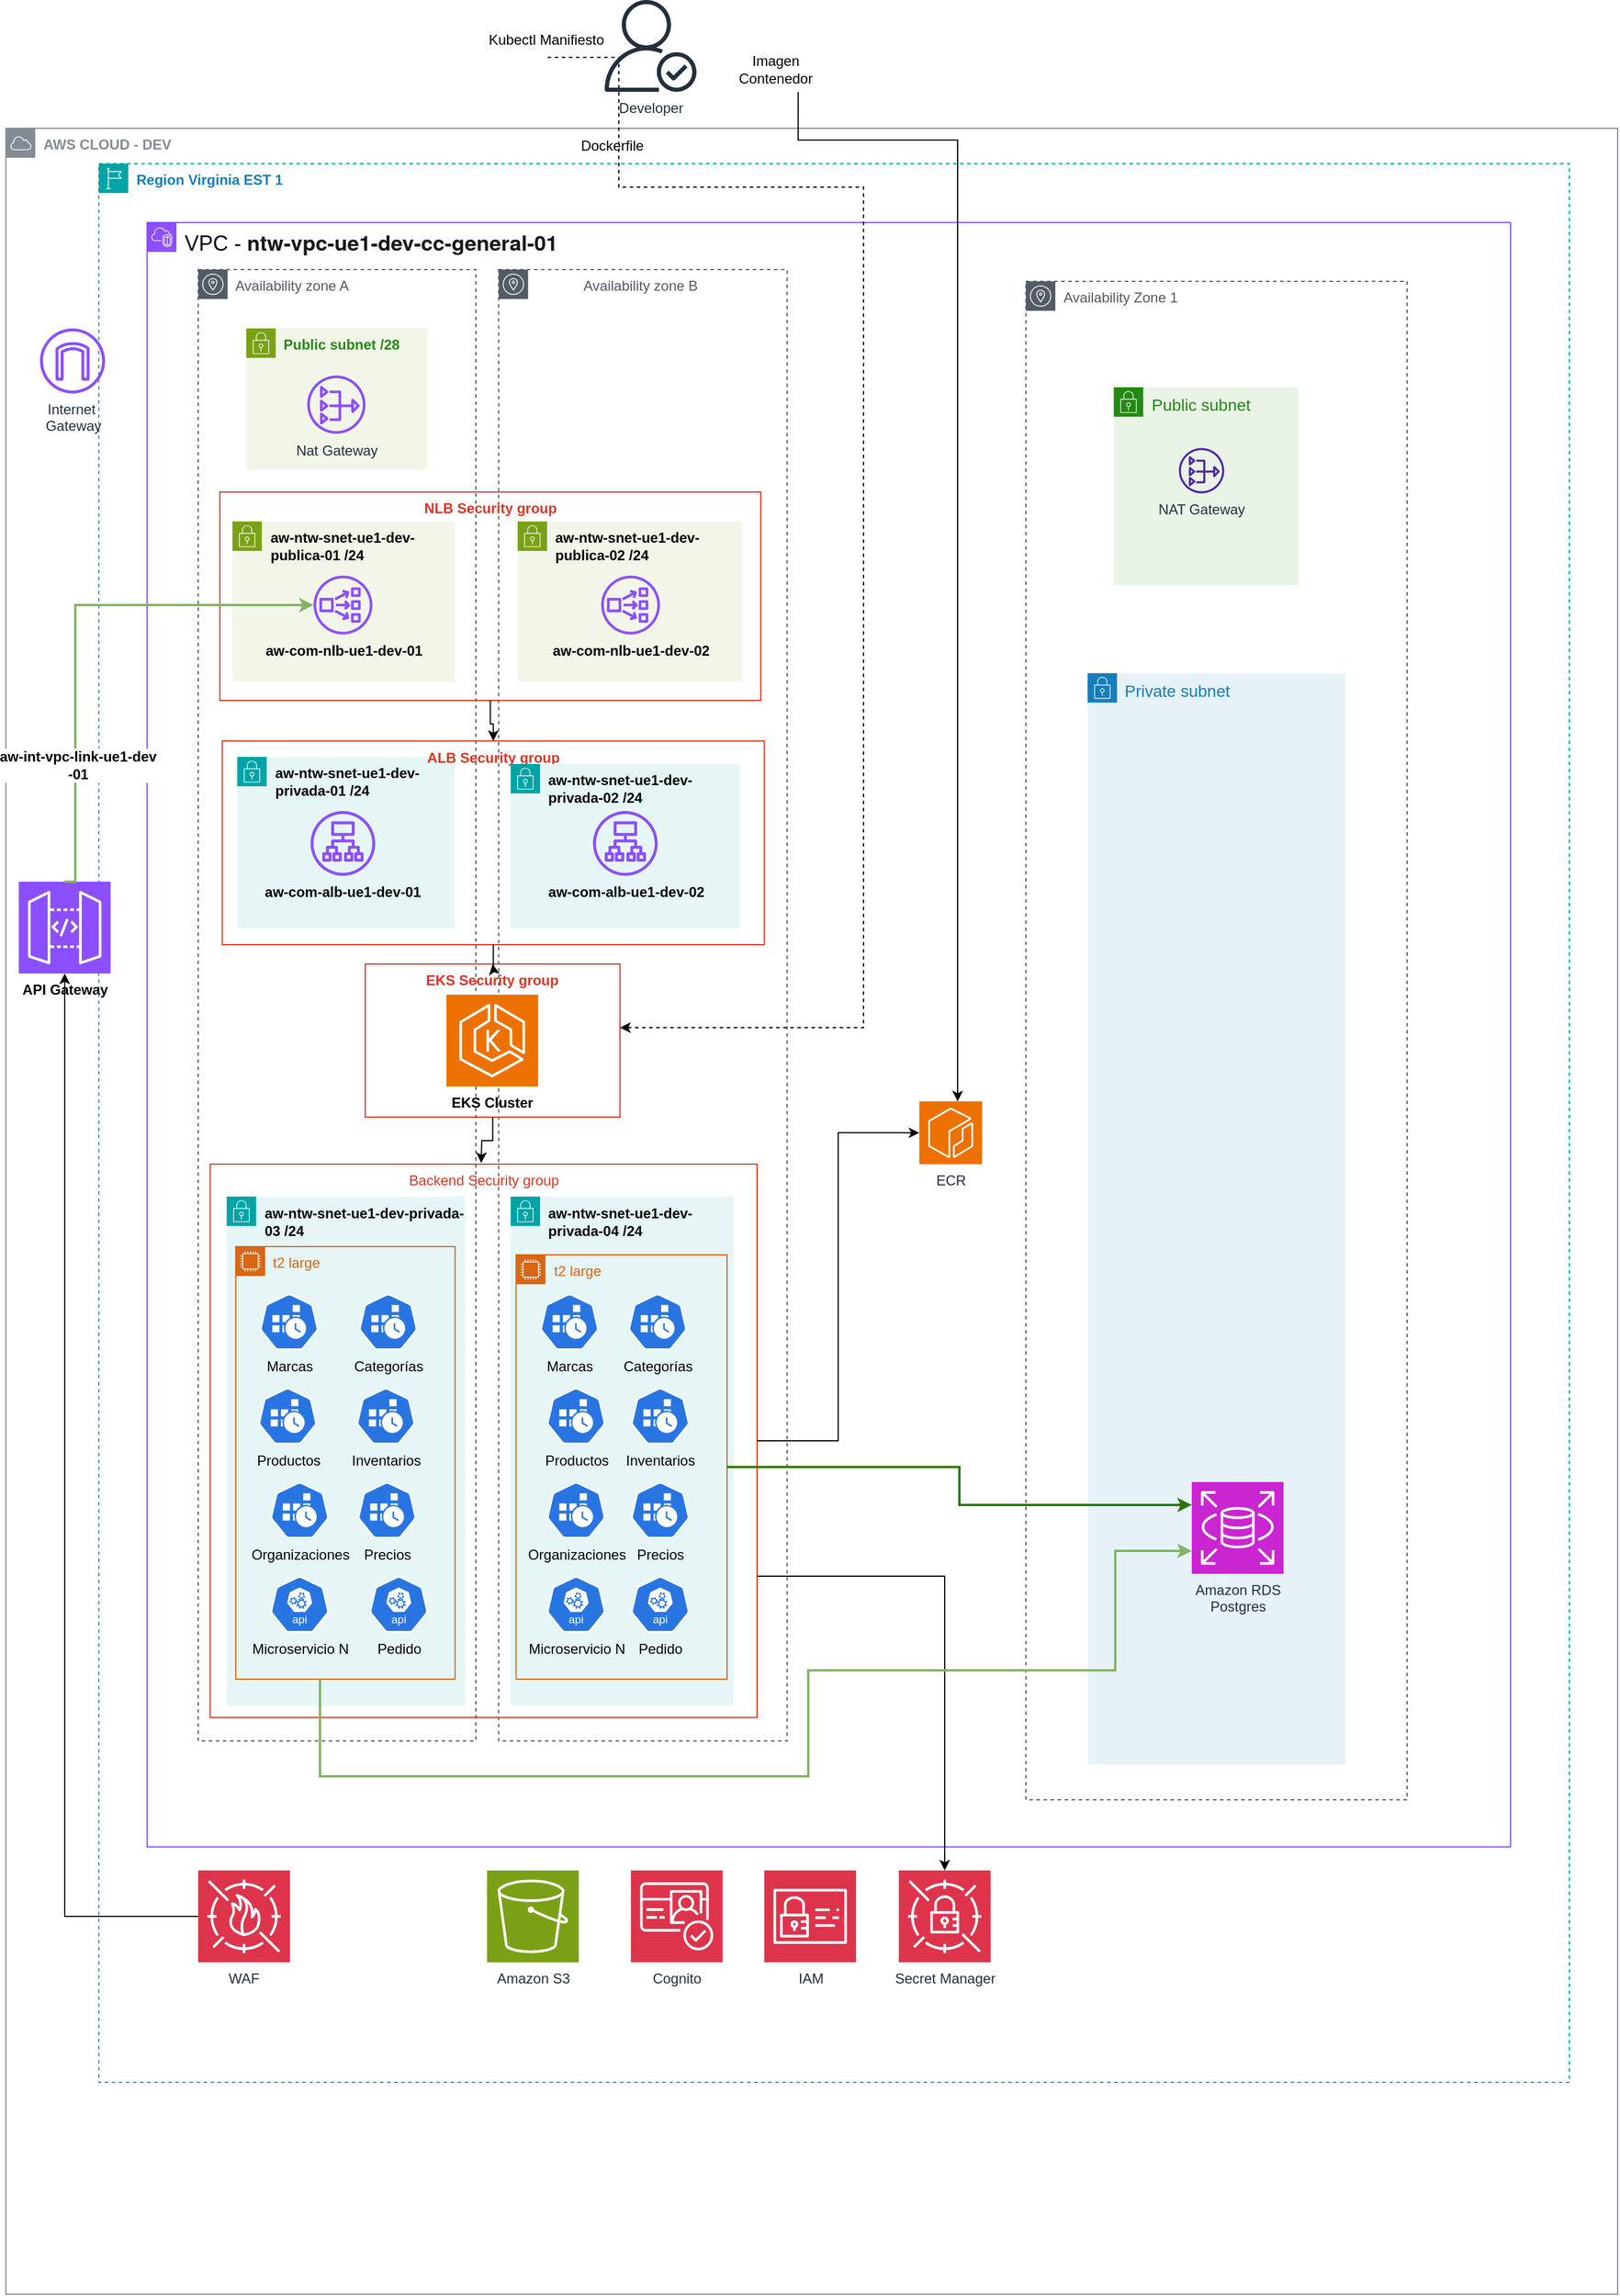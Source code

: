 <mxfile version="24.8.0">
  <diagram id="UkE1UQG2iqAKKE0j29wm" name="Arquitectura Física">
    <mxGraphModel dx="1500" dy="1915" grid="1" gridSize="10" guides="1" tooltips="1" connect="1" arrows="1" fold="1" page="1" pageScale="1" pageWidth="827" pageHeight="1169" math="0" shadow="0">
      <root>
        <mxCell id="0" />
        <mxCell id="1" parent="0" />
        <mxCell id="uCrOEKpstHE8zAgayPC8-1" value="&lt;b&gt;Region Virginia EST 1&lt;/b&gt;" style="points=[[0,0],[0.25,0],[0.5,0],[0.75,0],[1,0],[1,0.25],[1,0.5],[1,0.75],[1,1],[0.75,1],[0.5,1],[0.25,1],[0,1],[0,0.75],[0,0.5],[0,0.25]];outlineConnect=0;gradientColor=none;html=1;whiteSpace=wrap;fontSize=12;fontStyle=0;container=1;pointerEvents=0;collapsible=0;recursiveResize=0;shape=mxgraph.aws4.group;grIcon=mxgraph.aws4.group_region;strokeColor=#00A4A6;fillColor=none;verticalAlign=top;align=left;spacingLeft=30;fontColor=#147EBA;dashed=1;" parent="1" vertex="1">
          <mxGeometry x="330" y="-1030" width="1250" height="1630" as="geometry" />
        </mxCell>
        <mxCell id="uCrOEKpstHE8zAgayPC8-2" value="&lt;font style=&quot;font-size: 18px;&quot; color=&quot;#07080a&quot;&gt;VPC -&amp;nbsp;&lt;/font&gt;&lt;span style=&quot;color: rgb(22, 25, 31); font-family: &amp;quot;Amazon Ember&amp;quot;, &amp;quot;Helvetica Neue&amp;quot;, Roboto, Arial, sans-serif; font-size: 18px; font-weight: 700; background-color: rgb(255, 255, 255);&quot;&gt;ntw-vpc-ue1-dev-cc-general-01&lt;/span&gt;" style="points=[[0,0],[0.25,0],[0.5,0],[0.75,0],[1,0],[1,0.25],[1,0.5],[1,0.75],[1,1],[0.75,1],[0.5,1],[0.25,1],[0,1],[0,0.75],[0,0.5],[0,0.25]];outlineConnect=0;gradientColor=none;html=1;whiteSpace=wrap;fontSize=12;fontStyle=0;container=1;pointerEvents=0;collapsible=0;recursiveResize=0;shape=mxgraph.aws4.group;grIcon=mxgraph.aws4.group_vpc2;strokeColor=#8C4FFF;fillColor=none;verticalAlign=top;align=left;spacingLeft=30;fontColor=#AAB7B8;dashed=0;" parent="uCrOEKpstHE8zAgayPC8-1" vertex="1">
          <mxGeometry x="41" y="50" width="1159" height="1380" as="geometry" />
        </mxCell>
        <mxCell id="CYP163ZeP9WyEC6LrlQW-2" value="&lt;b&gt;AWS CLOUD - DEV&lt;/b&gt;" style="sketch=0;outlineConnect=0;gradientColor=none;html=1;whiteSpace=wrap;fontSize=12;fontStyle=0;shape=mxgraph.aws4.group;grIcon=mxgraph.aws4.group_aws_cloud;strokeColor=#858B94;fillColor=none;verticalAlign=top;align=left;spacingLeft=30;fontColor=#858B94;dashed=0;container=1;" parent="uCrOEKpstHE8zAgayPC8-2" vertex="1">
          <mxGeometry x="-120" y="-80" width="1370" height="1840" as="geometry" />
        </mxCell>
        <mxCell id="69wvX4RVdsvweTWMHlOp-2" value="Availability Zone 1" style="sketch=0;outlineConnect=0;gradientColor=none;html=1;whiteSpace=wrap;fontSize=12;fontStyle=0;shape=mxgraph.aws4.group;grIcon=mxgraph.aws4.group_availability_zone;strokeColor=#545B64;fillColor=none;verticalAlign=top;align=left;spacingLeft=30;fontColor=#545B64;dashed=1;" parent="CYP163ZeP9WyEC6LrlQW-2" vertex="1">
          <mxGeometry x="867.033" y="130" width="323.957" height="1290" as="geometry" />
        </mxCell>
        <mxCell id="CYP163ZeP9WyEC6LrlQW-34" value="Dockerfile" style="text;html=1;align=center;verticalAlign=middle;resizable=0;points=[];autosize=1;strokeColor=none;fillColor=none;" parent="CYP163ZeP9WyEC6LrlQW-2" vertex="1">
          <mxGeometry x="474.854" width="80" height="30" as="geometry" />
        </mxCell>
        <mxCell id="CYP163ZeP9WyEC6LrlQW-30" value="ECR" style="sketch=0;points=[[0,0,0],[0.25,0,0],[0.5,0,0],[0.75,0,0],[1,0,0],[0,1,0],[0.25,1,0],[0.5,1,0],[0.75,1,0],[1,1,0],[0,0.25,0],[0,0.5,0],[0,0.75,0],[1,0.25,0],[1,0.5,0],[1,0.75,0]];outlineConnect=0;fontColor=#232F3E;fillColor=#ED7100;strokeColor=#ffffff;dashed=0;verticalLabelPosition=bottom;verticalAlign=top;align=center;html=1;fontSize=12;fontStyle=0;aspect=fixed;shape=mxgraph.aws4.resourceIcon;resIcon=mxgraph.aws4.ecr;" parent="CYP163ZeP9WyEC6LrlQW-2" vertex="1">
          <mxGeometry x="776.433" y="826.634" width="53.366" height="53.366" as="geometry" />
        </mxCell>
        <mxCell id="69wvX4RVdsvweTWMHlOp-3" value="Public subnet&lt;br&gt;" style="points=[[0,0],[0.25,0],[0.5,0],[0.75,0],[1,0],[1,0.25],[1,0.5],[1,0.75],[1,1],[0.75,1],[0.5,1],[0.25,1],[0,1],[0,0.75],[0,0.5],[0,0.25]];outlineConnect=0;gradientColor=none;html=1;whiteSpace=wrap;fontSize=14;fontStyle=0;container=1;pointerEvents=0;collapsible=0;recursiveResize=0;shape=mxgraph.aws4.group;grIcon=mxgraph.aws4.group_security_group;grStroke=0;strokeColor=#248814;fillColor=#E9F3E6;verticalAlign=top;align=left;spacingLeft=30;fontColor=#248814;dashed=0;" parent="CYP163ZeP9WyEC6LrlQW-2" vertex="1">
          <mxGeometry x="941.716" y="220.001" width="156.864" height="168.146" as="geometry" />
        </mxCell>
        <mxCell id="69wvX4RVdsvweTWMHlOp-4" value="NAT Gateway" style="sketch=0;outlineConnect=0;fontColor=#232F3E;gradientColor=none;fillColor=#4D27AA;strokeColor=none;dashed=0;verticalLabelPosition=bottom;verticalAlign=top;align=center;html=1;fontSize=12;fontStyle=0;aspect=fixed;pointerEvents=1;shape=mxgraph.aws4.nat_gateway;" parent="69wvX4RVdsvweTWMHlOp-3" vertex="1">
          <mxGeometry x="55.388" y="51.609" width="38.494" height="38.494" as="geometry" />
        </mxCell>
        <mxCell id="69wvX4RVdsvweTWMHlOp-5" value="Private subnet&lt;br&gt;" style="points=[[0,0],[0.25,0],[0.5,0],[0.75,0],[1,0],[1,0.25],[1,0.5],[1,0.75],[1,1],[0.75,1],[0.5,1],[0.25,1],[0,1],[0,0.75],[0,0.5],[0,0.25]];outlineConnect=0;gradientColor=none;html=1;whiteSpace=wrap;fontSize=14;fontStyle=0;container=1;pointerEvents=0;collapsible=0;recursiveResize=0;shape=mxgraph.aws4.group;grIcon=mxgraph.aws4.group_security_group;grStroke=0;strokeColor=#147EBA;fillColor=#E6F2F8;verticalAlign=top;align=left;spacingLeft=30;fontColor=#147EBA;dashed=0;" parent="CYP163ZeP9WyEC6LrlQW-2" vertex="1">
          <mxGeometry x="919.463" y="462.83" width="219.098" height="927.17" as="geometry" />
        </mxCell>
        <mxCell id="vOKPZNvjnwIOcwHPwYaE-6" value="Amazon S3" style="sketch=0;points=[[0,0,0],[0.25,0,0],[0.5,0,0],[0.75,0,0],[1,0,0],[0,1,0],[0.25,1,0],[0.5,1,0],[0.75,1,0],[1,1,0],[0,0.25,0],[0,0.5,0],[0,0.75,0],[1,0.25,0],[1,0.5,0],[1,0.75,0]];outlineConnect=0;fontColor=#232F3E;fillColor=#7AA116;strokeColor=#ffffff;dashed=0;verticalLabelPosition=bottom;verticalAlign=top;align=center;html=1;fontSize=12;fontStyle=0;aspect=fixed;shape=mxgraph.aws4.resourceIcon;resIcon=mxgraph.aws4.s3;" vertex="1" parent="CYP163ZeP9WyEC6LrlQW-2">
          <mxGeometry x="408.996" y="1480" width="78" height="78" as="geometry" />
        </mxCell>
        <mxCell id="CYP163ZeP9WyEC6LrlQW-1" value="Availability zone A" style="sketch=0;outlineConnect=0;gradientColor=none;html=1;whiteSpace=wrap;fontSize=12;fontStyle=0;shape=mxgraph.aws4.group;grIcon=mxgraph.aws4.group_availability_zone;strokeColor=#545B64;fillColor=none;verticalAlign=top;align=left;spacingLeft=30;fontColor=#545B64;dashed=1;" parent="CYP163ZeP9WyEC6LrlQW-2" vertex="1">
          <mxGeometry x="163.46" y="120" width="235.996" height="1250" as="geometry" />
        </mxCell>
        <mxCell id="CYP163ZeP9WyEC6LrlQW-19" value="&lt;b&gt;Public subnet /28&lt;/b&gt;" style="points=[[0,0],[0.25,0],[0.5,0],[0.75,0],[1,0],[1,0.25],[1,0.5],[1,0.75],[1,1],[0.75,1],[0.5,1],[0.25,1],[0,1],[0,0.75],[0,0.5],[0,0.25]];outlineConnect=0;gradientColor=none;html=1;whiteSpace=wrap;fontSize=12;fontStyle=0;container=1;pointerEvents=0;collapsible=0;recursiveResize=0;shape=mxgraph.aws4.group;grIcon=mxgraph.aws4.group_security_group;grStroke=0;strokeColor=#7AA116;fillColor=#F2F6E8;verticalAlign=top;align=left;spacingLeft=30;fontColor=#248814;dashed=0;" parent="CYP163ZeP9WyEC6LrlQW-2" vertex="1">
          <mxGeometry x="204.325" y="170" width="154.265" height="120" as="geometry" />
        </mxCell>
        <mxCell id="CYP163ZeP9WyEC6LrlQW-20" value="Nat Gateway" style="sketch=0;outlineConnect=0;fontColor=#232F3E;gradientColor=none;fillColor=#8C4FFF;strokeColor=none;dashed=0;verticalLabelPosition=bottom;verticalAlign=top;align=center;html=1;fontSize=12;fontStyle=0;aspect=fixed;pointerEvents=1;shape=mxgraph.aws4.nat_gateway;" parent="CYP163ZeP9WyEC6LrlQW-19" vertex="1">
          <mxGeometry x="51.848" y="40" width="49.5" height="49.5" as="geometry" />
        </mxCell>
        <mxCell id="CYP163ZeP9WyEC6LrlQW-37" value="&lt;span style=&quot;font-size:9.0pt;line-height:115%;&lt;br/&gt;font-family:&amp;quot;Calibri&amp;quot;,sans-serif;mso-fareast-font-family:Calibri;color:black;&lt;br/&gt;mso-themecolor:text1;mso-ansi-language:ES-PE;mso-fareast-language:EN-US;&lt;br/&gt;mso-bidi-language:AR-SA&quot;&gt;&lt;b&gt;aw-ntw-snet-ue1-dev-publica-01 /24&lt;/b&gt;&lt;/span&gt;" style="points=[[0,0],[0.25,0],[0.5,0],[0.75,0],[1,0],[1,0.25],[1,0.5],[1,0.75],[1,1],[0.75,1],[0.5,1],[0.25,1],[0,1],[0,0.75],[0,0.5],[0,0.25]];outlineConnect=0;gradientColor=none;html=1;whiteSpace=wrap;fontSize=12;fontStyle=0;container=1;pointerEvents=0;collapsible=0;recursiveResize=0;shape=mxgraph.aws4.group;grIcon=mxgraph.aws4.group_security_group;grStroke=0;strokeColor=#7AA116;fillColor=#F2F6E8;verticalAlign=top;align=left;spacingLeft=30;fontColor=#248814;dashed=0;" parent="CYP163ZeP9WyEC6LrlQW-2" vertex="1">
          <mxGeometry x="192.576" y="334" width="189.001" height="136" as="geometry" />
        </mxCell>
        <mxCell id="CYP163ZeP9WyEC6LrlQW-38" value="&lt;span style=&quot;font-size:9.0pt;line-height:115%;&lt;br/&gt;font-family:&amp;quot;Calibri&amp;quot;,sans-serif;mso-fareast-font-family:Calibri;color:black;&lt;br/&gt;mso-themecolor:text1;mso-ansi-language:ES-PE;mso-fareast-language:EN-US;&lt;br/&gt;mso-bidi-language:AR-SA&quot;&gt;&lt;b&gt;aw-com-nlb-ue1-dev-&lt;/b&gt;&lt;/span&gt;&lt;b style=&quot;color: black; font-size: 9pt; background-color: initial;&quot;&gt;01&lt;/b&gt;" style="sketch=0;outlineConnect=0;fontColor=#232F3E;gradientColor=none;fillColor=#8C4FFF;strokeColor=none;dashed=0;verticalLabelPosition=bottom;verticalAlign=top;align=center;html=1;fontSize=12;fontStyle=0;aspect=fixed;pointerEvents=1;shape=mxgraph.aws4.network_load_balancer;" parent="CYP163ZeP9WyEC6LrlQW-37" vertex="1">
          <mxGeometry x="68.96" y="46" width="50" height="50" as="geometry" />
        </mxCell>
        <mxCell id="CYP163ZeP9WyEC6LrlQW-9" value="&lt;span style=&quot;font-size:9.0pt;line-height:115%;&lt;br/&gt;font-family:&amp;quot;Calibri&amp;quot;,sans-serif;mso-fareast-font-family:Calibri;color:black;&lt;br/&gt;mso-themecolor:text1;mso-ansi-language:ES-PE;mso-fareast-language:EN-US;&lt;br/&gt;mso-bidi-language:AR-SA&quot;&gt;&lt;b&gt;aw-ntw-snet-ue1-dev-privada-01 /24&lt;/b&gt;&lt;/span&gt;" style="points=[[0,0],[0.25,0],[0.5,0],[0.75,0],[1,0],[1,0.25],[1,0.5],[1,0.75],[1,1],[0.75,1],[0.5,1],[0.25,1],[0,1],[0,0.75],[0,0.5],[0,0.25]];outlineConnect=0;gradientColor=none;html=1;whiteSpace=wrap;fontSize=12;fontStyle=0;container=1;pointerEvents=0;collapsible=0;recursiveResize=0;shape=mxgraph.aws4.group;grIcon=mxgraph.aws4.group_security_group;grStroke=0;strokeColor=#00A4A6;fillColor=#E6F6F7;verticalAlign=top;align=left;spacingLeft=30;fontColor=#147EBA;dashed=0;" parent="CYP163ZeP9WyEC6LrlQW-2" vertex="1">
          <mxGeometry x="196.663" y="534" width="184.914" height="146" as="geometry" />
        </mxCell>
        <mxCell id="CYP163ZeP9WyEC6LrlQW-43" value="&lt;span style=&quot;font-size:9.0pt;line-height:115%;&lt;br/&gt;font-family:&amp;quot;Calibri&amp;quot;,sans-serif;mso-fareast-font-family:Calibri;color:black;&lt;br/&gt;mso-themecolor:text1;mso-ansi-language:ES-PE;mso-fareast-language:EN-US;&lt;br/&gt;mso-bidi-language:AR-SA&quot;&gt;&lt;b&gt;aw-com-alb-ue1-dev-&lt;/b&gt;&lt;/span&gt;&lt;b style=&quot;color: black; font-size: 9pt; background-color: initial;&quot;&gt;01&lt;/b&gt;" style="sketch=0;outlineConnect=0;fontColor=#232F3E;gradientColor=none;fillColor=#8C4FFF;strokeColor=none;dashed=0;verticalLabelPosition=bottom;verticalAlign=top;align=center;html=1;fontSize=12;fontStyle=0;aspect=fixed;pointerEvents=1;shape=mxgraph.aws4.application_load_balancer;" parent="CYP163ZeP9WyEC6LrlQW-9" vertex="1">
          <mxGeometry x="62.319" y="46" width="55" height="55" as="geometry" />
        </mxCell>
        <mxCell id="CYP163ZeP9WyEC6LrlQW-5" value="&lt;blockquote style=&quot;margin: 0 0 0 40px; border: none; padding: 0px;&quot;&gt;Availability zone B&lt;/blockquote&gt;" style="sketch=0;outlineConnect=0;gradientColor=none;html=1;whiteSpace=wrap;fontSize=12;fontStyle=0;shape=mxgraph.aws4.group;grIcon=mxgraph.aws4.group_availability_zone;strokeColor=#545B64;fillColor=none;verticalAlign=top;align=left;spacingLeft=30;fontColor=#545B64;dashed=1;" parent="CYP163ZeP9WyEC6LrlQW-2" vertex="1">
          <mxGeometry x="418.867" y="120" width="245.19" height="1250" as="geometry" />
        </mxCell>
        <mxCell id="CYP163ZeP9WyEC6LrlQW-45" value="&lt;b&gt;NLB&lt;span style=&quot;color: rgba(0, 0, 0, 0); font-family: monospace; font-size: 0px; text-align: start; text-wrap: nowrap;&quot;&gt;%3CmxGraphModel%3E%3Croot%3E%3CmxCell%20id%3D%220%22%2F%3E%3CmxCell%20id%3D%221%22%20parent%3D%220%22%2F%3E%3CmxCell%20id%3D%222%22%20value%3D%22EKS%20Security%20group%22%20style%3D%22fillColor%3Dnone%3BstrokeColor%3D%23DD3522%3BverticalAlign%3Dtop%3BfontStyle%3D0%3BfontColor%3D%23DD3522%3BwhiteSpace%3Dwrap%3Bhtml%3D1%3B%22%20vertex%3D%221%22%20parent%3D%221%22%3E%3CmxGeometry%20x%3D%22370%22%20width%3D%22150%22%20height%3D%22120%22%20as%3D%22geometry%22%2F%3E%3C%2FmxCell%3E%3C%2Froot%3E%3C%2FmxGraphModel%3E&lt;/span&gt;&amp;nbsp;Security group&lt;/b&gt;" style="fillColor=none;strokeColor=#DD3522;verticalAlign=top;fontStyle=0;fontColor=#DD3522;whiteSpace=wrap;html=1;" parent="CYP163ZeP9WyEC6LrlQW-2" vertex="1">
          <mxGeometry x="181.893" y="309" width="459.732" height="177" as="geometry" />
        </mxCell>
        <mxCell id="CYP163ZeP9WyEC6LrlQW-42" value="&lt;b&gt;ALB&lt;span style=&quot;color: rgba(0, 0, 0, 0); font-family: monospace; font-size: 0px; text-align: start; text-wrap: nowrap;&quot;&gt;%3CmxGraphModel%3E%3Croot%3E%3CmxCell%20id%3D%220%22%2F%3E%3CmxCell%20id%3D%221%22%20parent%3D%220%22%2F%3E%3CmxCell%20id%3D%222%22%20value%3D%22EKS%20Security%20group%22%20style%3D%22fillColor%3Dnone%3BstrokeColor%3D%23DD3522%3BverticalAlign%3Dtop%3BfontStyle%3D0%3BfontColor%3D%23DD3522%3BwhiteSpace%3Dwrap%3Bhtml%3D1%3B%22%20vertex%3D%221%22%20parent%3D%221%22%3E%3CmxGeometry%20x%3D%22370%22%20width%3D%22150%22%20height%3D%22120%22%20as%3D%22geometry%22%2F%3E%3C%2FmxCell%3E%3C%2Froot%3E%3C%2FmxGraphModel%3E&lt;/span&gt;&amp;nbsp;Security group&lt;/b&gt;" style="fillColor=none;strokeColor=#DD3522;verticalAlign=top;fontStyle=0;fontColor=#DD3522;whiteSpace=wrap;html=1;" parent="CYP163ZeP9WyEC6LrlQW-2" vertex="1">
          <mxGeometry x="183.893" y="520.5" width="460.753" height="173" as="geometry" />
        </mxCell>
        <mxCell id="CYP163ZeP9WyEC6LrlQW-44" style="edgeStyle=orthogonalEdgeStyle;rounded=0;orthogonalLoop=1;jettySize=auto;html=1;" parent="CYP163ZeP9WyEC6LrlQW-2" source="CYP163ZeP9WyEC6LrlQW-45" target="CYP163ZeP9WyEC6LrlQW-42" edge="1">
          <mxGeometry relative="1" as="geometry" />
        </mxCell>
        <mxCell id="CYP163ZeP9WyEC6LrlQW-15" value="&lt;b&gt;EKS Security group&lt;/b&gt;" style="fillColor=none;strokeColor=#DD3522;verticalAlign=top;fontStyle=0;fontColor=#DD3522;whiteSpace=wrap;html=1;" parent="CYP163ZeP9WyEC6LrlQW-2" vertex="1">
          <mxGeometry x="305.466" y="710" width="216.585" height="130" as="geometry" />
        </mxCell>
        <mxCell id="valz-TuvKTgNsSRrvPUu-4" style="edgeStyle=orthogonalEdgeStyle;rounded=0;orthogonalLoop=1;jettySize=auto;html=1;entryX=0.5;entryY=0;entryDx=0;entryDy=0;" parent="CYP163ZeP9WyEC6LrlQW-2" source="CYP163ZeP9WyEC6LrlQW-42" target="CYP163ZeP9WyEC6LrlQW-15" edge="1">
          <mxGeometry relative="1" as="geometry" />
        </mxCell>
        <mxCell id="cNjVSuHbAjU74cdwn7jU-18" value="&lt;font color=&quot;#000000&quot;&gt;&lt;b&gt;EKS Cluster&lt;/b&gt;&lt;/font&gt;" style="sketch=0;points=[[0,0,0],[0.25,0,0],[0.5,0,0],[0.75,0,0],[1,0,0],[0,1,0],[0.25,1,0],[0.5,1,0],[0.75,1,0],[1,1,0],[0,0.25,0],[0,0.5,0],[0,0.75,0],[1,0.25,0],[1,0.5,0],[1,0.75,0]];outlineConnect=0;fontColor=#232F3E;fillColor=#ED7100;strokeColor=#ffffff;dashed=0;verticalLabelPosition=bottom;verticalAlign=top;align=center;html=1;fontSize=12;fontStyle=0;aspect=fixed;shape=mxgraph.aws4.resourceIcon;resIcon=mxgraph.aws4.eks;" parent="CYP163ZeP9WyEC6LrlQW-2" vertex="1">
          <mxGeometry x="374.426" y="736" width="78" height="78" as="geometry" />
        </mxCell>
        <mxCell id="vOKPZNvjnwIOcwHPwYaE-14" style="edgeStyle=orthogonalEdgeStyle;rounded=0;orthogonalLoop=1;jettySize=auto;html=1;" edge="1" parent="CYP163ZeP9WyEC6LrlQW-2" source="CYP163ZeP9WyEC6LrlQW-33" target="vOKPZNvjnwIOcwHPwYaE-11">
          <mxGeometry relative="1" as="geometry">
            <Array as="points">
              <mxPoint x="798" y="1230" />
            </Array>
          </mxGeometry>
        </mxCell>
        <mxCell id="CYP163ZeP9WyEC6LrlQW-33" value="Backend Security group" style="fillColor=none;strokeColor=#DD3522;verticalAlign=top;fontStyle=0;fontColor=#DD3522;whiteSpace=wrap;html=1;" parent="CYP163ZeP9WyEC6LrlQW-2" vertex="1">
          <mxGeometry x="173.676" y="880" width="464.84" height="470" as="geometry" />
        </mxCell>
        <mxCell id="CYP163ZeP9WyEC6LrlQW-6" value="&lt;span style=&quot;font-size:9.0pt;line-height:115%;&lt;br/&gt;font-family:&amp;quot;Calibri&amp;quot;,sans-serif;mso-fareast-font-family:Calibri;color:black;&lt;br/&gt;mso-themecolor:text1;mso-ansi-language:ES-PE;mso-fareast-language:EN-US;&lt;br/&gt;mso-bidi-language:AR-SA&quot;&gt;&lt;b&gt;aw-ntw-snet-ue1-dev-&lt;/b&gt;&lt;/span&gt;&lt;div&gt;&lt;span style=&quot;font-size:9.0pt;line-height:115%;&lt;br/&gt;font-family:&amp;quot;Calibri&amp;quot;,sans-serif;mso-fareast-font-family:Calibri;color:black;&lt;br/&gt;mso-themecolor:text1;mso-ansi-language:ES-PE;mso-fareast-language:EN-US;&lt;br/&gt;mso-bidi-language:AR-SA&quot;&gt;&lt;b&gt;privada-04 /24&lt;/b&gt;&lt;/span&gt;&lt;/div&gt;" style="points=[[0,0],[0.25,0],[0.5,0],[0.75,0],[1,0],[1,0.25],[1,0.5],[1,0.75],[1,1],[0.75,1],[0.5,1],[0.25,1],[0,1],[0,0.75],[0,0.5],[0,0.25]];outlineConnect=0;gradientColor=none;html=1;whiteSpace=wrap;fontSize=12;fontStyle=0;container=1;pointerEvents=0;collapsible=0;recursiveResize=0;shape=mxgraph.aws4.group;grIcon=mxgraph.aws4.group_security_group;grStroke=0;strokeColor=#00A4A6;fillColor=#E6F6F7;verticalAlign=top;align=left;spacingLeft=30;fontColor=#147EBA;dashed=0;" parent="CYP163ZeP9WyEC6LrlQW-2" vertex="1">
          <mxGeometry x="429.083" y="907.5" width="189.512" height="432.5" as="geometry" />
        </mxCell>
        <mxCell id="CYP163ZeP9WyEC6LrlQW-50" value="t2 large" style="points=[[0,0],[0.25,0],[0.5,0],[0.75,0],[1,0],[1,0.25],[1,0.5],[1,0.75],[1,1],[0.75,1],[0.5,1],[0.25,1],[0,1],[0,0.75],[0,0.5],[0,0.25]];outlineConnect=0;gradientColor=none;html=1;whiteSpace=wrap;fontSize=12;fontStyle=0;container=1;pointerEvents=0;collapsible=0;recursiveResize=0;shape=mxgraph.aws4.group;grIcon=mxgraph.aws4.group_ec2_instance_contents;strokeColor=#D86613;fillColor=none;verticalAlign=top;align=left;spacingLeft=30;fontColor=#D86613;dashed=0;" parent="CYP163ZeP9WyEC6LrlQW-6" vertex="1">
          <mxGeometry x="4.597" y="49.5" width="179.295" height="360.5" as="geometry" />
        </mxCell>
        <mxCell id="cNjVSuHbAjU74cdwn7jU-10" value="Productos" style="aspect=fixed;sketch=0;html=1;dashed=0;whitespace=wrap;verticalLabelPosition=bottom;verticalAlign=top;fillColor=#2875E2;strokeColor=#ffffff;points=[[0.005,0.63,0],[0.1,0.2,0],[0.9,0.2,0],[0.5,0,0],[0.995,0.63,0],[0.72,0.99,0],[0.5,1,0],[0.28,0.99,0]];shape=mxgraph.kubernetes.icon2;prIcon=cronjob" parent="CYP163ZeP9WyEC6LrlQW-50" vertex="1">
          <mxGeometry x="26.051" y="113" width="50" height="48" as="geometry" />
        </mxCell>
        <mxCell id="cNjVSuHbAjU74cdwn7jU-8" value="Marcas" style="aspect=fixed;sketch=0;html=1;dashed=0;whitespace=wrap;verticalLabelPosition=bottom;verticalAlign=top;fillColor=#2875E2;strokeColor=#ffffff;points=[[0.005,0.63,0],[0.1,0.2,0],[0.9,0.2,0],[0.5,0,0],[0.995,0.63,0],[0.72,0.99,0],[0.5,1,0],[0.28,0.99,0]];shape=mxgraph.kubernetes.icon2;prIcon=cronjob" parent="CYP163ZeP9WyEC6LrlQW-50" vertex="1">
          <mxGeometry x="20.433" y="33" width="50" height="48" as="geometry" />
        </mxCell>
        <mxCell id="cNjVSuHbAjU74cdwn7jU-16" value="Microservicio N" style="aspect=fixed;sketch=0;html=1;dashed=0;whitespace=wrap;verticalLabelPosition=bottom;verticalAlign=top;fillColor=#2875E2;strokeColor=#ffffff;points=[[0.005,0.63,0],[0.1,0.2,0],[0.9,0.2,0],[0.5,0,0],[0.995,0.63,0],[0.72,0.99,0],[0.5,1,0],[0.28,0.99,0]];shape=mxgraph.kubernetes.icon2;kubernetesLabel=1;prIcon=api" parent="CYP163ZeP9WyEC6LrlQW-50" vertex="1">
          <mxGeometry x="26.051" y="273" width="50" height="48" as="geometry" />
        </mxCell>
        <mxCell id="cNjVSuHbAjU74cdwn7jU-13" value="Precios" style="aspect=fixed;sketch=0;html=1;dashed=0;whitespace=wrap;verticalLabelPosition=bottom;verticalAlign=top;fillColor=#2875E2;strokeColor=#ffffff;points=[[0.005,0.63,0],[0.1,0.2,0],[0.9,0.2,0],[0.5,0,0],[0.995,0.63,0],[0.72,0.99,0],[0.5,1,0],[0.28,0.99,0]];shape=mxgraph.kubernetes.icon2;prIcon=cronjob" parent="CYP163ZeP9WyEC6LrlQW-50" vertex="1">
          <mxGeometry x="97.565" y="193" width="50" height="48" as="geometry" />
        </mxCell>
        <mxCell id="cNjVSuHbAjU74cdwn7jU-11" value="Inventarios" style="aspect=fixed;sketch=0;html=1;dashed=0;whitespace=wrap;verticalLabelPosition=bottom;verticalAlign=top;fillColor=#2875E2;strokeColor=#ffffff;points=[[0.005,0.63,0],[0.1,0.2,0],[0.9,0.2,0],[0.5,0,0],[0.995,0.63,0],[0.72,0.99,0],[0.5,1,0],[0.28,0.99,0]];shape=mxgraph.kubernetes.icon2;prIcon=cronjob" parent="CYP163ZeP9WyEC6LrlQW-50" vertex="1">
          <mxGeometry x="97.565" y="113" width="50" height="48" as="geometry" />
        </mxCell>
        <mxCell id="CYP163ZeP9WyEC6LrlQW-51" style="edgeStyle=orthogonalEdgeStyle;rounded=0;orthogonalLoop=1;jettySize=auto;html=1;entryX=0;entryY=0.25;entryDx=0;entryDy=0;entryPerimeter=0;fillColor=#60a917;strokeColor=#2D7600;strokeWidth=2;" parent="CYP163ZeP9WyEC6LrlQW-2" source="CYP163ZeP9WyEC6LrlQW-50" target="vOKPZNvjnwIOcwHPwYaE-10" edge="1">
          <mxGeometry relative="1" as="geometry">
            <mxPoint x="1028.436" y="1176.639" as="targetPoint" />
          </mxGeometry>
        </mxCell>
        <mxCell id="CYP163ZeP9WyEC6LrlQW-10" value="&lt;span style=&quot;font-size:9.0pt;line-height:115%;&lt;br/&gt;font-family:&amp;quot;Calibri&amp;quot;,sans-serif;mso-fareast-font-family:Calibri;color:black;&lt;br/&gt;mso-themecolor:text1;mso-ansi-language:ES-PE;mso-fareast-language:EN-US;&lt;br/&gt;mso-bidi-language:AR-SA&quot;&gt;&lt;b&gt;aw-ntw-snet-ue1-dev-&lt;/b&gt;&lt;/span&gt;&lt;b style=&quot;color: black; font-size: 9pt; background-color: initial;&quot;&gt;privada-02 /24&lt;/b&gt;" style="points=[[0,0],[0.25,0],[0.5,0],[0.75,0],[1,0],[1,0.25],[1,0.5],[1,0.75],[1,1],[0.75,1],[0.5,1],[0.25,1],[0,1],[0,0.75],[0,0.5],[0,0.25]];outlineConnect=0;gradientColor=none;html=1;whiteSpace=wrap;fontSize=12;fontStyle=0;container=1;pointerEvents=0;collapsible=0;recursiveResize=0;shape=mxgraph.aws4.group;grIcon=mxgraph.aws4.group_security_group;grStroke=0;strokeColor=#00A4A6;fillColor=#E6F6F7;verticalAlign=top;align=left;spacingLeft=30;fontColor=#147EBA;dashed=0;" parent="CYP163ZeP9WyEC6LrlQW-2" vertex="1">
          <mxGeometry x="429.083" y="540" width="195.13" height="140" as="geometry" />
        </mxCell>
        <mxCell id="CYP163ZeP9WyEC6LrlQW-11" value="&lt;span style=&quot;font-size:9.0pt;line-height:115%;&lt;br/&gt;font-family:&amp;quot;Calibri&amp;quot;,sans-serif;mso-fareast-font-family:Calibri;color:black;&lt;br/&gt;mso-themecolor:text1;mso-ansi-language:ES-PE;mso-fareast-language:EN-US;&lt;br/&gt;mso-bidi-language:AR-SA&quot;&gt;&lt;b&gt;aw-com-alb-ue1-dev-&lt;/b&gt;&lt;/span&gt;&lt;b style=&quot;color: black; font-size: 9pt; background-color: initial;&quot;&gt;02&lt;/b&gt;" style="sketch=0;outlineConnect=0;fontColor=#232F3E;gradientColor=none;fillColor=#8C4FFF;strokeColor=none;dashed=0;verticalLabelPosition=bottom;verticalAlign=top;align=center;html=1;fontSize=12;fontStyle=0;aspect=fixed;pointerEvents=1;shape=mxgraph.aws4.application_load_balancer;" parent="CYP163ZeP9WyEC6LrlQW-10" vertex="1">
          <mxGeometry x="69.981" y="40" width="55" height="55" as="geometry" />
        </mxCell>
        <mxCell id="CYP163ZeP9WyEC6LrlQW-7" value="&lt;span style=&quot;font-size:9.0pt;line-height:115%;&lt;br/&gt;font-family:&amp;quot;Calibri&amp;quot;,sans-serif;mso-fareast-font-family:Calibri;color:black;&lt;br/&gt;mso-themecolor:text1;mso-ansi-language:ES-PE;mso-fareast-language:EN-US;&lt;br/&gt;mso-bidi-language:AR-SA&quot;&gt;&lt;b&gt;aw-ntw-snet-ue1-dev-privada-03 /24&lt;/b&gt;&lt;/span&gt;" style="points=[[0,0],[0.25,0],[0.5,0],[0.75,0],[1,0],[1,0.25],[1,0.5],[1,0.75],[1,1],[0.75,1],[0.5,1],[0.25,1],[0,1],[0,0.75],[0,0.5],[0,0.25]];outlineConnect=0;gradientColor=none;html=1;whiteSpace=wrap;fontSize=12;fontStyle=0;container=1;pointerEvents=0;collapsible=0;recursiveResize=0;shape=mxgraph.aws4.group;grIcon=mxgraph.aws4.group_security_group;grStroke=0;strokeColor=#00A4A6;fillColor=#E6F6F7;verticalAlign=top;align=left;spacingLeft=30;fontColor=#147EBA;dashed=0;" parent="CYP163ZeP9WyEC6LrlQW-2" vertex="1">
          <mxGeometry x="187.724" y="907.5" width="202.793" height="432.5" as="geometry" />
        </mxCell>
        <mxCell id="CYP163ZeP9WyEC6LrlQW-48" value="t2 large" style="points=[[0,0],[0.25,0],[0.5,0],[0.75,0],[1,0],[1,0.25],[1,0.5],[1,0.75],[1,1],[0.75,1],[0.5,1],[0.25,1],[0,1],[0,0.75],[0,0.5],[0,0.25]];outlineConnect=0;gradientColor=none;html=1;whiteSpace=wrap;fontSize=12;fontStyle=0;container=1;pointerEvents=0;collapsible=0;recursiveResize=0;shape=mxgraph.aws4.group;grIcon=mxgraph.aws4.group_ec2_instance_contents;strokeColor=#D86613;fillColor=none;verticalAlign=top;align=left;spacingLeft=30;fontColor=#D86613;dashed=0;" parent="CYP163ZeP9WyEC6LrlQW-7" vertex="1">
          <mxGeometry x="7.662" y="42.5" width="186.447" height="367.5" as="geometry" />
        </mxCell>
        <mxCell id="nP1-iYINoEL8FzSV_rnv-1" value="Marcas" style="aspect=fixed;sketch=0;html=1;dashed=0;whitespace=wrap;verticalLabelPosition=bottom;verticalAlign=top;fillColor=#2875E2;strokeColor=#ffffff;points=[[0.005,0.63,0],[0.1,0.2,0],[0.9,0.2,0],[0.5,0,0],[0.995,0.63,0],[0.72,0.99,0],[0.5,1,0],[0.28,0.99,0]];shape=mxgraph.kubernetes.icon2;prIcon=cronjob" parent="CYP163ZeP9WyEC6LrlQW-48" vertex="1">
          <mxGeometry x="20.433" y="40" width="50" height="48" as="geometry" />
        </mxCell>
        <mxCell id="7AkBpam9cAHpFCTGfjyZ-6" value="Organizaciones" style="aspect=fixed;sketch=0;html=1;dashed=0;whitespace=wrap;verticalLabelPosition=bottom;verticalAlign=top;fillColor=#2875E2;strokeColor=#ffffff;points=[[0.005,0.63,0],[0.1,0.2,0],[0.9,0.2,0],[0.5,0,0],[0.995,0.63,0],[0.72,0.99,0],[0.5,1,0],[0.28,0.99,0]];shape=mxgraph.kubernetes.icon2;prIcon=cronjob" parent="CYP163ZeP9WyEC6LrlQW-48" vertex="1">
          <mxGeometry x="29.372" y="200" width="50" height="48" as="geometry" />
        </mxCell>
        <mxCell id="cNjVSuHbAjU74cdwn7jU-1" value="Microservicio N" style="aspect=fixed;sketch=0;html=1;dashed=0;whitespace=wrap;verticalLabelPosition=bottom;verticalAlign=top;fillColor=#2875E2;strokeColor=#ffffff;points=[[0.005,0.63,0],[0.1,0.2,0],[0.9,0.2,0],[0.5,0,0],[0.995,0.63,0],[0.72,0.99,0],[0.5,1,0],[0.28,0.99,0]];shape=mxgraph.kubernetes.icon2;kubernetesLabel=1;prIcon=api" parent="CYP163ZeP9WyEC6LrlQW-48" vertex="1">
          <mxGeometry x="29.372" y="280" width="50" height="48" as="geometry" />
        </mxCell>
        <mxCell id="7AkBpam9cAHpFCTGfjyZ-4" value="Precios" style="aspect=fixed;sketch=0;html=1;dashed=0;whitespace=wrap;verticalLabelPosition=bottom;verticalAlign=top;fillColor=#2875E2;strokeColor=#ffffff;points=[[0.005,0.63,0],[0.1,0.2,0],[0.9,0.2,0],[0.5,0,0],[0.995,0.63,0],[0.72,0.99,0],[0.5,1,0],[0.28,0.99,0]];shape=mxgraph.kubernetes.icon2;prIcon=cronjob" parent="CYP163ZeP9WyEC6LrlQW-48" vertex="1">
          <mxGeometry x="103.609" y="200" width="50" height="48" as="geometry" />
        </mxCell>
        <mxCell id="cNjVSuHbAjU74cdwn7jU-2" value="Pedido" style="aspect=fixed;sketch=0;html=1;dashed=0;whitespace=wrap;verticalLabelPosition=bottom;verticalAlign=top;fillColor=#2875E2;strokeColor=#ffffff;points=[[0.005,0.63,0],[0.1,0.2,0],[0.9,0.2,0],[0.5,0,0],[0.995,0.63,0],[0.72,0.99,0],[0.5,1,0],[0.28,0.99,0]];shape=mxgraph.kubernetes.icon2;kubernetesLabel=1;prIcon=api" parent="CYP163ZeP9WyEC6LrlQW-48" vertex="1">
          <mxGeometry x="113.609" y="280" width="50" height="48" as="geometry" />
        </mxCell>
        <mxCell id="CYP163ZeP9WyEC6LrlQW-29" style="edgeStyle=orthogonalEdgeStyle;rounded=0;orthogonalLoop=1;jettySize=auto;html=1;fillColor=#d5e8d4;strokeColor=#82b366;strokeWidth=2;entryX=0;entryY=0.75;entryDx=0;entryDy=0;entryPerimeter=0;" parent="CYP163ZeP9WyEC6LrlQW-2" source="CYP163ZeP9WyEC6LrlQW-48" target="vOKPZNvjnwIOcwHPwYaE-10" edge="1">
          <mxGeometry relative="1" as="geometry">
            <Array as="points">
              <mxPoint x="267" y="1400" />
              <mxPoint x="682" y="1400" />
              <mxPoint x="682" y="1310" />
              <mxPoint x="943" y="1310" />
              <mxPoint x="943" y="1208" />
            </Array>
            <mxPoint x="481.186" y="1219" as="sourcePoint" />
            <mxPoint x="1001.753" y="1203.286" as="targetPoint" />
          </mxGeometry>
        </mxCell>
        <mxCell id="7AkBpam9cAHpFCTGfjyZ-2" value="Productos" style="aspect=fixed;sketch=0;html=1;dashed=0;whitespace=wrap;verticalLabelPosition=bottom;verticalAlign=top;fillColor=#2875E2;strokeColor=#ffffff;points=[[0.005,0.63,0],[0.1,0.2,0],[0.9,0.2,0],[0.5,0,0],[0.995,0.63,0],[0.72,0.99,0],[0.5,1,0],[0.28,0.99,0]];shape=mxgraph.kubernetes.icon2;prIcon=cronjob" parent="CYP163ZeP9WyEC6LrlQW-2" vertex="1">
          <mxGeometry x="214.541" y="1070" width="50" height="48" as="geometry" />
        </mxCell>
        <mxCell id="cNjVSuHbAjU74cdwn7jU-14" value="Organizaciones" style="aspect=fixed;sketch=0;html=1;dashed=0;whitespace=wrap;verticalLabelPosition=bottom;verticalAlign=top;fillColor=#2875E2;strokeColor=#ffffff;points=[[0.005,0.63,0],[0.1,0.2,0],[0.9,0.2,0],[0.5,0,0],[0.995,0.63,0],[0.72,0.99,0],[0.5,1,0],[0.28,0.99,0]];shape=mxgraph.kubernetes.icon2;prIcon=cronjob" parent="CYP163ZeP9WyEC6LrlQW-2" vertex="1">
          <mxGeometry x="459.732" y="1150" width="50" height="48" as="geometry" />
        </mxCell>
        <mxCell id="cNjVSuHbAjU74cdwn7jU-17" value="Pedido" style="aspect=fixed;sketch=0;html=1;dashed=0;whitespace=wrap;verticalLabelPosition=bottom;verticalAlign=top;fillColor=#2875E2;strokeColor=#ffffff;points=[[0.005,0.63,0],[0.1,0.2,0],[0.9,0.2,0],[0.5,0,0],[0.995,0.63,0],[0.72,0.99,0],[0.5,1,0],[0.28,0.99,0]];shape=mxgraph.kubernetes.icon2;kubernetesLabel=1;prIcon=api" parent="CYP163ZeP9WyEC6LrlQW-2" vertex="1">
          <mxGeometry x="531.245" y="1230" width="50" height="48" as="geometry" />
        </mxCell>
        <mxCell id="vOKPZNvjnwIOcwHPwYaE-7" value="Cognito" style="sketch=0;points=[[0,0,0],[0.25,0,0],[0.5,0,0],[0.75,0,0],[1,0,0],[0,1,0],[0.25,1,0],[0.5,1,0],[0.75,1,0],[1,1,0],[0,0.25,0],[0,0.5,0],[0,0.75,0],[1,0.25,0],[1,0.5,0],[1,0.75,0]];outlineConnect=0;fontColor=#232F3E;fillColor=#DD344C;strokeColor=#ffffff;dashed=0;verticalLabelPosition=bottom;verticalAlign=top;align=center;html=1;fontSize=12;fontStyle=0;aspect=fixed;shape=mxgraph.aws4.resourceIcon;resIcon=mxgraph.aws4.cognito;" vertex="1" parent="CYP163ZeP9WyEC6LrlQW-2">
          <mxGeometry x="531.25" y="1480" width="78" height="78" as="geometry" />
        </mxCell>
        <mxCell id="vOKPZNvjnwIOcwHPwYaE-8" style="edgeStyle=orthogonalEdgeStyle;rounded=0;orthogonalLoop=1;jettySize=auto;html=1;entryX=0;entryY=0.5;entryDx=0;entryDy=0;entryPerimeter=0;" edge="1" parent="CYP163ZeP9WyEC6LrlQW-2" source="CYP163ZeP9WyEC6LrlQW-33" target="CYP163ZeP9WyEC6LrlQW-30">
          <mxGeometry relative="1" as="geometry" />
        </mxCell>
        <mxCell id="vOKPZNvjnwIOcwHPwYaE-9" value="IAM" style="sketch=0;points=[[0,0,0],[0.25,0,0],[0.5,0,0],[0.75,0,0],[1,0,0],[0,1,0],[0.25,1,0],[0.5,1,0],[0.75,1,0],[1,1,0],[0,0.25,0],[0,0.5,0],[0,0.75,0],[1,0.25,0],[1,0.5,0],[1,0.75,0]];outlineConnect=0;fontColor=#232F3E;fillColor=#DD344C;strokeColor=#ffffff;dashed=0;verticalLabelPosition=bottom;verticalAlign=top;align=center;html=1;fontSize=12;fontStyle=0;aspect=fixed;shape=mxgraph.aws4.resourceIcon;resIcon=mxgraph.aws4.identity_and_access_management;" vertex="1" parent="CYP163ZeP9WyEC6LrlQW-2">
          <mxGeometry x="644.65" y="1480" width="78" height="78" as="geometry" />
        </mxCell>
        <mxCell id="vOKPZNvjnwIOcwHPwYaE-10" value="Amazon RDS&lt;br&gt;Postgres" style="sketch=0;points=[[0,0,0],[0.25,0,0],[0.5,0,0],[0.75,0,0],[1,0,0],[0,1,0],[0.25,1,0],[0.5,1,0],[0.75,1,0],[1,1,0],[0,0.25,0],[0,0.5,0],[0,0.75,0],[1,0.25,0],[1,0.5,0],[1,0.75,0]];outlineConnect=0;fontColor=#232F3E;fillColor=#C925D1;strokeColor=#ffffff;dashed=0;verticalLabelPosition=bottom;verticalAlign=top;align=center;html=1;fontSize=12;fontStyle=0;aspect=fixed;shape=mxgraph.aws4.resourceIcon;resIcon=mxgraph.aws4.rds;" vertex="1" parent="CYP163ZeP9WyEC6LrlQW-2">
          <mxGeometry x="1008" y="1150" width="78" height="78" as="geometry" />
        </mxCell>
        <mxCell id="vOKPZNvjnwIOcwHPwYaE-11" value="Secret Manager" style="sketch=0;points=[[0,0,0],[0.25,0,0],[0.5,0,0],[0.75,0,0],[1,0,0],[0,1,0],[0.25,1,0],[0.5,1,0],[0.75,1,0],[1,1,0],[0,0.25,0],[0,0.5,0],[0,0.75,0],[1,0.25,0],[1,0.5,0],[1,0.75,0]];outlineConnect=0;fontColor=#232F3E;fillColor=#DD344C;strokeColor=#ffffff;dashed=0;verticalLabelPosition=bottom;verticalAlign=top;align=center;html=1;fontSize=12;fontStyle=0;aspect=fixed;shape=mxgraph.aws4.resourceIcon;resIcon=mxgraph.aws4.secrets_manager;" vertex="1" parent="CYP163ZeP9WyEC6LrlQW-2">
          <mxGeometry x="759" y="1480" width="78" height="78" as="geometry" />
        </mxCell>
        <mxCell id="vOKPZNvjnwIOcwHPwYaE-12" value="WAF" style="sketch=0;points=[[0,0,0],[0.25,0,0],[0.5,0,0],[0.75,0,0],[1,0,0],[0,1,0],[0.25,1,0],[0.5,1,0],[0.75,1,0],[1,1,0],[0,0.25,0],[0,0.5,0],[0,0.75,0],[1,0.25,0],[1,0.5,0],[1,0.75,0]];outlineConnect=0;fontColor=#232F3E;fillColor=#DD344C;strokeColor=#ffffff;dashed=0;verticalLabelPosition=bottom;verticalAlign=top;align=center;html=1;fontSize=12;fontStyle=0;aspect=fixed;shape=mxgraph.aws4.resourceIcon;resIcon=mxgraph.aws4.waf;" vertex="1" parent="CYP163ZeP9WyEC6LrlQW-2">
          <mxGeometry x="163.46" y="1480" width="78" height="78" as="geometry" />
        </mxCell>
        <mxCell id="CYP163ZeP9WyEC6LrlQW-39" value="&lt;span style=&quot;font-size:9.0pt;line-height:115%;&lt;br/&gt;font-family:&amp;quot;Calibri&amp;quot;,sans-serif;mso-fareast-font-family:Calibri;color:black;&lt;br/&gt;mso-themecolor:text1;mso-ansi-language:ES-PE;mso-fareast-language:EN-US;&lt;br/&gt;mso-bidi-language:AR-SA&quot;&gt;&lt;b&gt;aw-ntw-snet-ue1-dev-publica-02 /24&lt;/b&gt;&lt;/span&gt;" style="points=[[0,0],[0.25,0],[0.5,0],[0.75,0],[1,0],[1,0.25],[1,0.5],[1,0.75],[1,1],[0.75,1],[0.5,1],[0.25,1],[0,1],[0,0.75],[0,0.5],[0,0.25]];outlineConnect=0;gradientColor=none;html=1;whiteSpace=wrap;fontSize=12;fontStyle=0;container=1;pointerEvents=0;collapsible=0;recursiveResize=0;shape=mxgraph.aws4.group;grIcon=mxgraph.aws4.group_security_group;grStroke=0;strokeColor=#7AA116;fillColor=#F2F6E8;verticalAlign=top;align=left;spacingLeft=30;fontColor=#248814;dashed=0;" parent="uCrOEKpstHE8zAgayPC8-2" vertex="1">
          <mxGeometry x="315" y="254" width="191" height="136" as="geometry" />
        </mxCell>
        <mxCell id="CYP163ZeP9WyEC6LrlQW-40" value="&lt;span style=&quot;font-size:9.0pt;line-height:115%;&lt;br/&gt;font-family:&amp;quot;Calibri&amp;quot;,sans-serif;mso-fareast-font-family:Calibri;color:black;&lt;br/&gt;mso-themecolor:text1;mso-ansi-language:ES-PE;mso-fareast-language:EN-US;&lt;br/&gt;mso-bidi-language:AR-SA&quot;&gt;&lt;b&gt;aw-com-nlb-ue1-dev&lt;/b&gt;&lt;/span&gt;&lt;b style=&quot;color: black; font-size: 9pt; background-color: initial;&quot;&gt;-02&lt;/b&gt;" style="sketch=0;outlineConnect=0;fontColor=#232F3E;gradientColor=none;fillColor=#8C4FFF;strokeColor=none;dashed=0;verticalLabelPosition=bottom;verticalAlign=top;align=center;html=1;fontSize=12;fontStyle=0;aspect=fixed;pointerEvents=1;shape=mxgraph.aws4.network_load_balancer;" parent="CYP163ZeP9WyEC6LrlQW-39" vertex="1">
          <mxGeometry x="71" y="46" width="50" height="50" as="geometry" />
        </mxCell>
        <mxCell id="valz-TuvKTgNsSRrvPUu-5" style="edgeStyle=orthogonalEdgeStyle;rounded=0;orthogonalLoop=1;jettySize=auto;html=1;" parent="uCrOEKpstHE8zAgayPC8-2" source="CYP163ZeP9WyEC6LrlQW-15" edge="1">
          <mxGeometry relative="1" as="geometry">
            <mxPoint x="284" y="799" as="targetPoint" />
          </mxGeometry>
        </mxCell>
        <mxCell id="7AkBpam9cAHpFCTGfjyZ-1" value="Cate&lt;span style=&quot;background-color: initial;&quot;&gt;gorías&lt;/span&gt;" style="aspect=fixed;sketch=0;html=1;dashed=0;whitespace=wrap;verticalLabelPosition=bottom;verticalAlign=top;fillColor=#2875E2;strokeColor=#ffffff;points=[[0.005,0.63,0],[0.1,0.2,0],[0.9,0.2,0],[0.5,0,0],[0.995,0.63,0],[0.72,0.99,0],[0.5,1,0],[0.28,0.99,0]];shape=mxgraph.kubernetes.icon2;prIcon=cronjob" parent="uCrOEKpstHE8zAgayPC8-2" vertex="1">
          <mxGeometry x="180" y="910" width="50" height="48" as="geometry" />
        </mxCell>
        <mxCell id="7AkBpam9cAHpFCTGfjyZ-5" value="Inventarios" style="aspect=fixed;sketch=0;html=1;dashed=0;whitespace=wrap;verticalLabelPosition=bottom;verticalAlign=top;fillColor=#2875E2;strokeColor=#ffffff;points=[[0.005,0.63,0],[0.1,0.2,0],[0.9,0.2,0],[0.5,0,0],[0.995,0.63,0],[0.72,0.99,0],[0.5,1,0],[0.28,0.99,0]];shape=mxgraph.kubernetes.icon2;prIcon=cronjob" parent="uCrOEKpstHE8zAgayPC8-2" vertex="1">
          <mxGeometry x="178" y="990" width="50" height="48" as="geometry" />
        </mxCell>
        <mxCell id="cNjVSuHbAjU74cdwn7jU-9" value="Cate&lt;span style=&quot;background-color: initial;&quot;&gt;gorías&lt;/span&gt;" style="aspect=fixed;sketch=0;html=1;dashed=0;whitespace=wrap;verticalLabelPosition=bottom;verticalAlign=top;fillColor=#2875E2;strokeColor=#ffffff;points=[[0.005,0.63,0],[0.1,0.2,0],[0.9,0.2,0],[0.5,0,0],[0.995,0.63,0],[0.72,0.99,0],[0.5,1,0],[0.28,0.99,0]];shape=mxgraph.kubernetes.icon2;prIcon=cronjob" parent="uCrOEKpstHE8zAgayPC8-2" vertex="1">
          <mxGeometry x="409" y="910" width="50" height="48" as="geometry" />
        </mxCell>
        <mxCell id="CYP163ZeP9WyEC6LrlQW-8" value="&lt;font color=&quot;#000000&quot;&gt;&lt;b&gt;API Gateway&lt;/b&gt;&lt;/font&gt;" style="sketch=0;points=[[0,0,0],[0.25,0,0],[0.5,0,0],[0.75,0,0],[1,0,0],[0,1,0],[0.25,1,0],[0.5,1,0],[0.75,1,0],[1,1,0],[0,0.25,0],[0,0.5,0],[0,0.75,0],[1,0.25,0],[1,0.5,0],[1,0.75,0]];outlineConnect=0;fontColor=#232F3E;fillColor=#8C4FFF;strokeColor=#ffffff;dashed=0;verticalLabelPosition=bottom;verticalAlign=top;align=center;html=1;fontSize=12;fontStyle=0;aspect=fixed;shape=mxgraph.aws4.resourceIcon;resIcon=mxgraph.aws4.api_gateway;" parent="uCrOEKpstHE8zAgayPC8-2" vertex="1">
          <mxGeometry x="-109" y="560" width="78" height="78" as="geometry" />
        </mxCell>
        <mxCell id="CYP163ZeP9WyEC6LrlQW-12" style="edgeStyle=orthogonalEdgeStyle;rounded=0;orthogonalLoop=1;jettySize=auto;html=1;strokeWidth=2;fillColor=#d5e8d4;strokeColor=#82b366;exitX=0.5;exitY=0;exitDx=0;exitDy=0;exitPerimeter=0;" parent="uCrOEKpstHE8zAgayPC8-2" source="CYP163ZeP9WyEC6LrlQW-8" target="CYP163ZeP9WyEC6LrlQW-38" edge="1">
          <mxGeometry relative="1" as="geometry">
            <mxPoint x="48.0" y="434.5" as="sourcePoint" />
            <Array as="points">
              <mxPoint x="-61" y="560" />
              <mxPoint x="-61" y="325" />
            </Array>
          </mxGeometry>
        </mxCell>
        <mxCell id="CYP163ZeP9WyEC6LrlQW-13" value="&lt;b&gt;&lt;span style=&quot;font-size: 9pt; line-height: 115%; font-family: Calibri, sans-serif;&quot;&gt;aw-int-&lt;/span&gt;&lt;span style=&quot;font-size:9.0pt;line-height:&lt;br/&gt;115%;font-family:&amp;quot;Calibri&amp;quot;,sans-serif;mso-fareast-font-family:Calibri;&lt;br/&gt;mso-ansi-language:ES-PE;mso-fareast-language:EN-US;mso-bidi-language:AR-SA&quot;&gt;vpc-link-ue1-dev&lt;/span&gt;&lt;/b&gt;&lt;div&gt;&lt;b&gt;&lt;span style=&quot;font-size:9.0pt;line-height:&lt;br/&gt;115%;font-family:&amp;quot;Calibri&amp;quot;,sans-serif;mso-fareast-font-family:Calibri;&lt;br/&gt;mso-ansi-language:ES-PE;mso-fareast-language:EN-US;mso-bidi-language:AR-SA&quot;&gt;-01&lt;/span&gt;&lt;/b&gt;&lt;/div&gt;" style="edgeLabel;html=1;align=center;verticalAlign=middle;resizable=0;points=[];" parent="CYP163ZeP9WyEC6LrlQW-12" vertex="1" connectable="0">
          <mxGeometry x="-0.509" y="-2" relative="1" as="geometry">
            <mxPoint y="1" as="offset" />
          </mxGeometry>
        </mxCell>
        <mxCell id="vOKPZNvjnwIOcwHPwYaE-13" style="edgeStyle=orthogonalEdgeStyle;rounded=0;orthogonalLoop=1;jettySize=auto;html=1;entryX=0.5;entryY=1;entryDx=0;entryDy=0;entryPerimeter=0;" edge="1" parent="uCrOEKpstHE8zAgayPC8-2" source="vOKPZNvjnwIOcwHPwYaE-12" target="CYP163ZeP9WyEC6LrlQW-8">
          <mxGeometry relative="1" as="geometry" />
        </mxCell>
        <mxCell id="CYP163ZeP9WyEC6LrlQW-16" style="edgeStyle=orthogonalEdgeStyle;rounded=0;orthogonalLoop=1;jettySize=auto;html=1;dashed=1;exitX=0.513;exitY=0.99;exitDx=0;exitDy=0;exitPerimeter=0;" parent="1" source="CYP163ZeP9WyEC6LrlQW-32" target="CYP163ZeP9WyEC6LrlQW-15" edge="1">
          <mxGeometry relative="1" as="geometry">
            <Array as="points">
              <mxPoint x="772" y="-1120" />
              <mxPoint x="772" y="-1010" />
              <mxPoint x="980" y="-1010" />
              <mxPoint x="980" y="-296" />
            </Array>
            <mxPoint x="780" y="-1130" as="sourcePoint" />
          </mxGeometry>
        </mxCell>
        <mxCell id="CYP163ZeP9WyEC6LrlQW-17" style="edgeStyle=orthogonalEdgeStyle;rounded=0;orthogonalLoop=1;jettySize=auto;html=1;exitX=0.716;exitY=0.982;exitDx=0;exitDy=0;exitPerimeter=0;" parent="1" source="CYP163ZeP9WyEC6LrlQW-31" target="CYP163ZeP9WyEC6LrlQW-30" edge="1">
          <mxGeometry relative="1" as="geometry">
            <mxPoint x="1143" y="-1156" as="sourcePoint" />
            <Array as="points">
              <mxPoint x="924" y="-1050" />
              <mxPoint x="1060" y="-1050" />
            </Array>
          </mxGeometry>
        </mxCell>
        <mxCell id="CYP163ZeP9WyEC6LrlQW-23" value="Internet&amp;nbsp;&lt;div&gt;Gateway&lt;/div&gt;" style="sketch=0;outlineConnect=0;fontColor=#232F3E;gradientColor=none;fillColor=#8C4FFF;strokeColor=none;dashed=0;verticalLabelPosition=bottom;verticalAlign=top;align=center;html=1;fontSize=12;fontStyle=0;aspect=fixed;pointerEvents=1;shape=mxgraph.aws4.internet_gateway;" parent="1" vertex="1">
          <mxGeometry x="280" y="-890" width="55.32" height="55.32" as="geometry" />
        </mxCell>
        <mxCell id="CYP163ZeP9WyEC6LrlQW-31" value="Imagen&lt;div&gt;Contenedor&lt;/div&gt;" style="text;html=1;align=center;verticalAlign=middle;resizable=0;points=[];autosize=1;strokeColor=none;fillColor=none;" parent="1" vertex="1">
          <mxGeometry x="860" y="-1130" width="90" height="40" as="geometry" />
        </mxCell>
        <mxCell id="CYP163ZeP9WyEC6LrlQW-32" value="Kubectl Manifiesto" style="text;html=1;align=center;verticalAlign=middle;resizable=0;points=[];autosize=1;strokeColor=none;fillColor=none;" parent="1" vertex="1">
          <mxGeometry x="650" y="-1150" width="120" height="30" as="geometry" />
        </mxCell>
        <mxCell id="69wvX4RVdsvweTWMHlOp-1" value="Developer" style="sketch=0;outlineConnect=0;fontColor=#232F3E;gradientColor=none;fillColor=#232F3D;strokeColor=none;dashed=0;verticalLabelPosition=bottom;verticalAlign=top;align=center;html=1;fontSize=12;fontStyle=0;aspect=fixed;pointerEvents=1;shape=mxgraph.aws4.authenticated_user;" parent="1" vertex="1">
          <mxGeometry x="760" y="-1169" width="78" height="78" as="geometry" />
        </mxCell>
      </root>
    </mxGraphModel>
  </diagram>
</mxfile>
